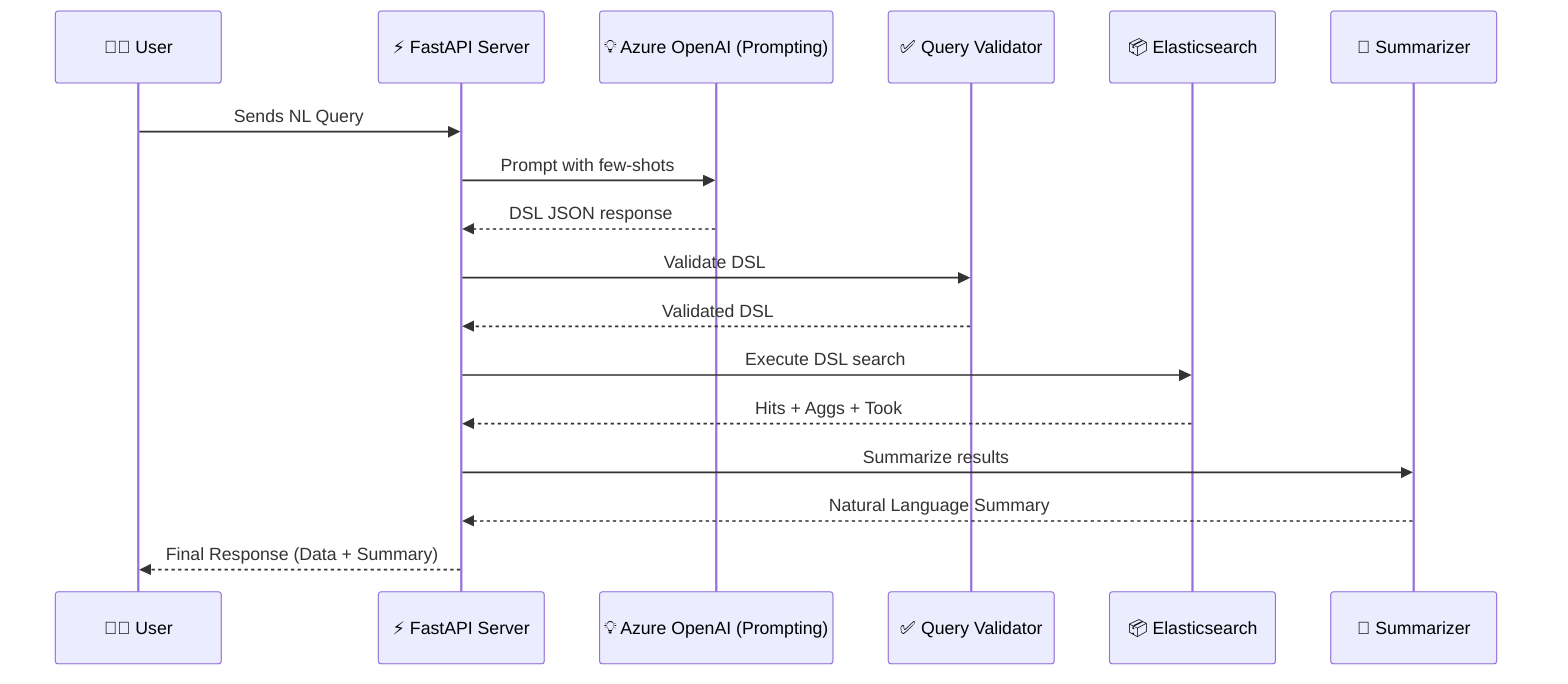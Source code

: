 sequenceDiagram
    participant User as 🧑‍💻 User
    participant API as ⚡ FastAPI Server
    participant LLM as 💡 Azure OpenAI (Prompting)
    participant Validator as ✅ Query Validator
    participant ES as 📦 Elasticsearch
    participant Summary as 🧠 Summarizer

    User->>API: Sends NL Query
    API->>LLM: Prompt with few-shots
    LLM-->>API: DSL JSON response
    API->>Validator: Validate DSL
    Validator-->>API: Validated DSL
    API->>ES: Execute DSL search
    ES-->>API: Hits + Aggs + Took
    API->>Summary: Summarize results
    Summary-->>API: Natural Language Summary
    API-->>User: Final Response (Data + Summary)